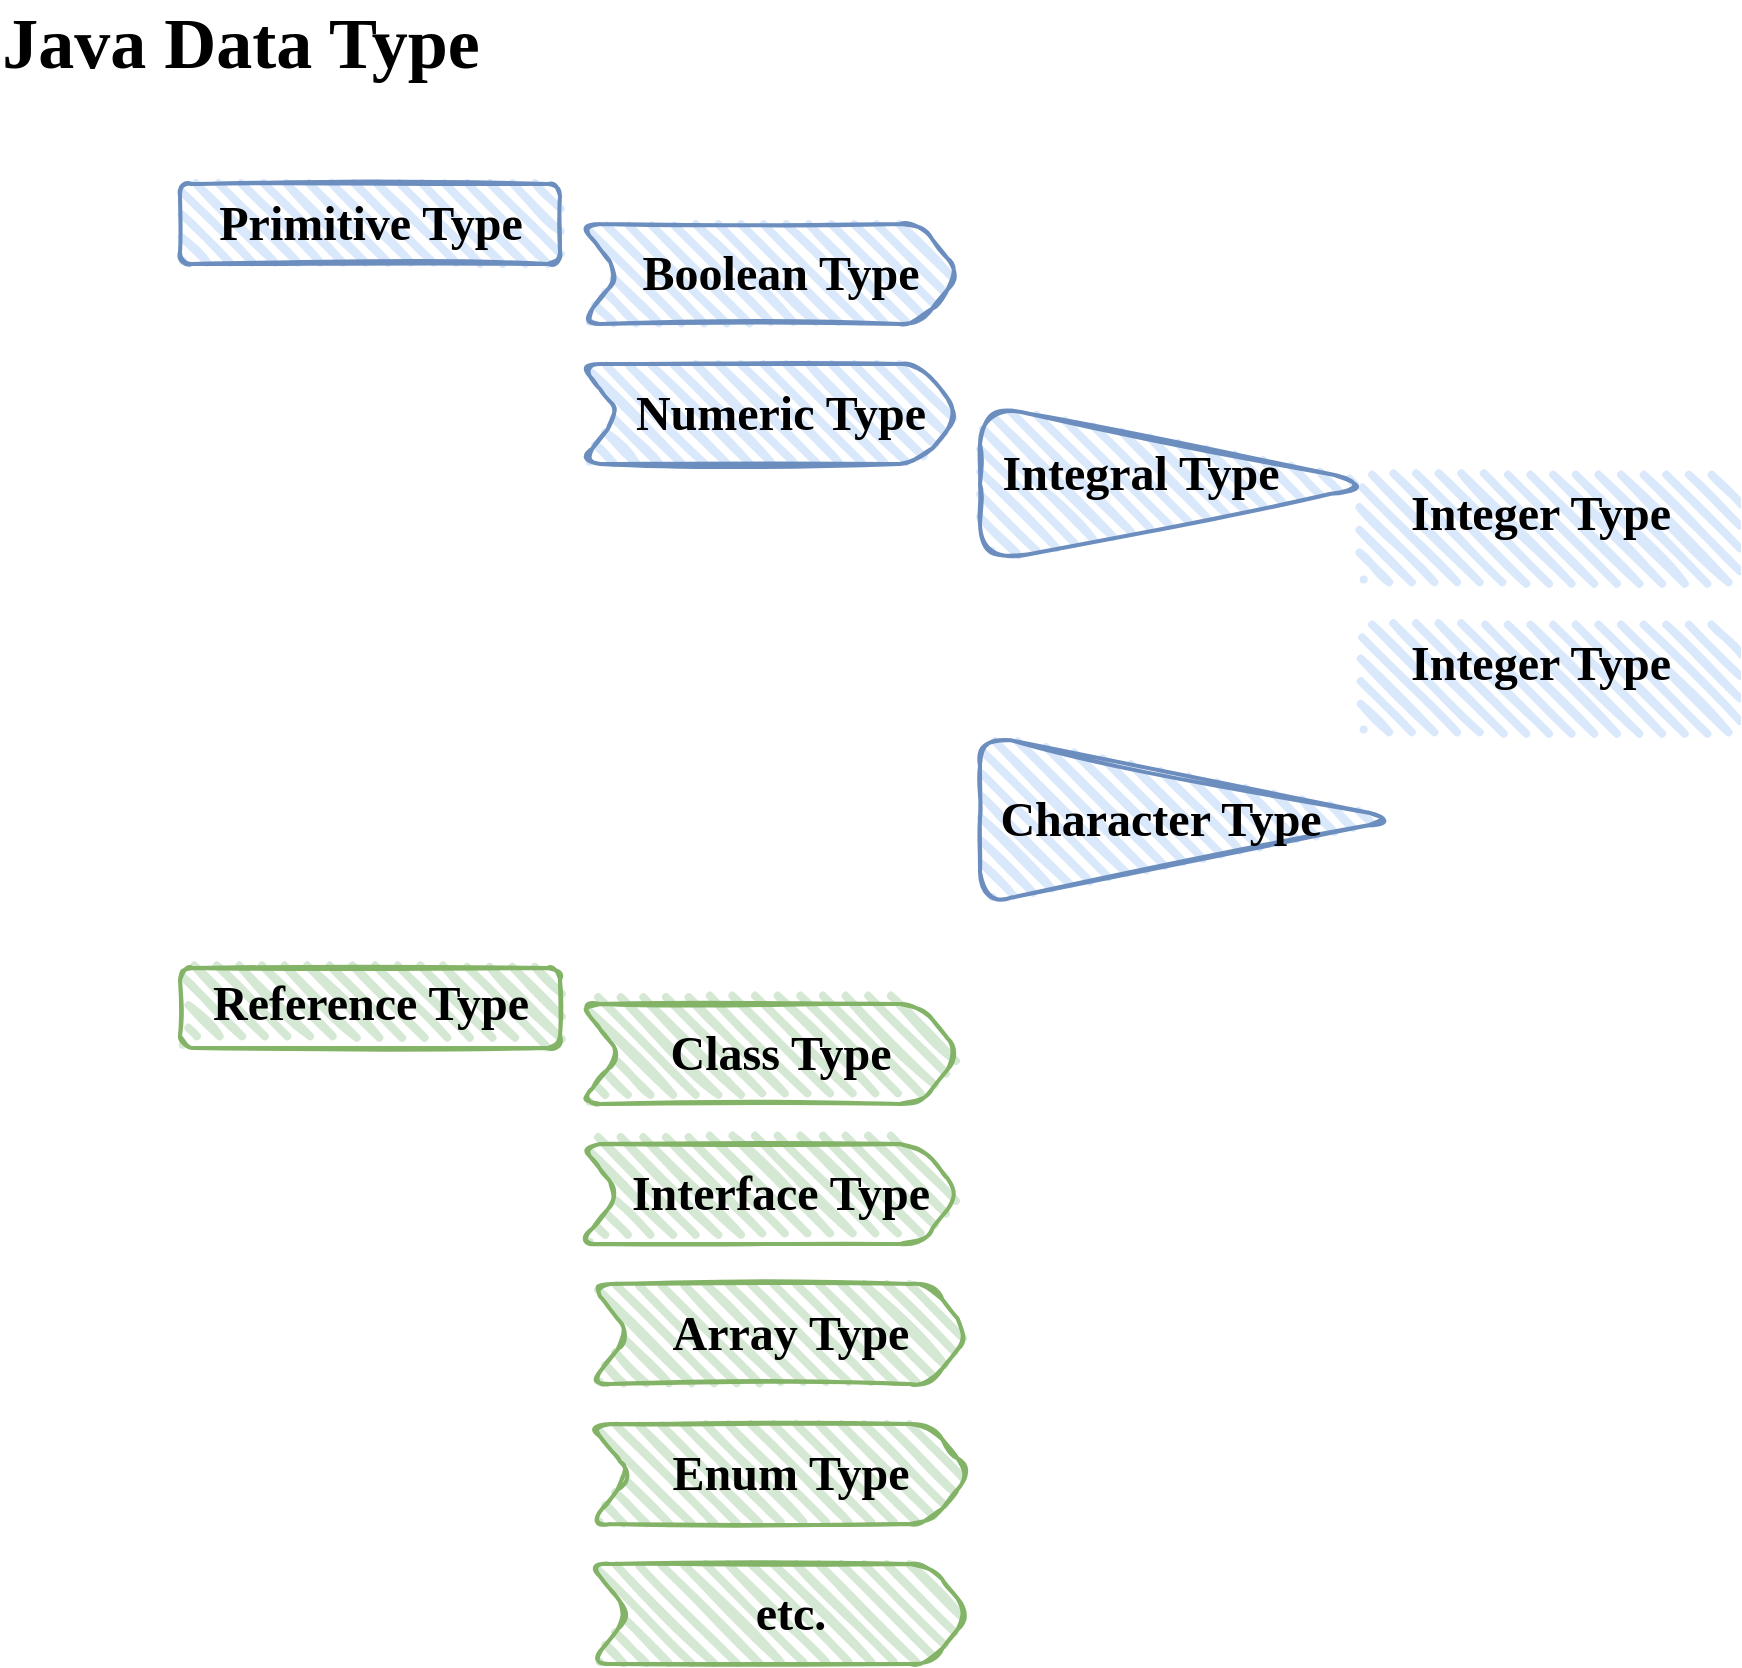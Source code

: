 <mxfile version="13.9.9" type="github">
  <diagram name="Page-1" id="90a13364-a465-7bf4-72fc-28e22215d7a0">
    <mxGraphModel dx="5084" dy="2146" grid="1" gridSize="10" guides="1" tooltips="1" connect="1" arrows="1" fold="1" page="1" pageScale="1.5" pageWidth="1169" pageHeight="826" background="#ffffff" math="0" shadow="0">
      <root>
        <mxCell id="0" style=";html=1;" />
        <mxCell id="1" style=";html=1;" parent="0" />
        <mxCell id="_4PwrZp85UG_kl4T7lwq-34" value="" style="whiteSpace=wrap;html=1;rounded=1;strokeWidth=2;fillColor=#dae8fc;sketch=1;fillWeight=4;hachureGap=8;hachureAngle=45;strokeColor=none;" vertex="1" parent="1">
          <mxGeometry x="-2010" y="-305" width="190" height="55" as="geometry" />
        </mxCell>
        <mxCell id="_4PwrZp85UG_kl4T7lwq-1" value="&lt;font face=&quot;Comic Sans MS&quot;&gt;&lt;font style=&quot;font-size: 36px&quot;&gt;Java Data Type&lt;/font&gt;&lt;br&gt;&lt;/font&gt;" style="text;strokeColor=none;fillColor=none;html=1;fontSize=24;fontStyle=1;verticalAlign=middle;align=center;" vertex="1" parent="1">
          <mxGeometry x="-2620" y="-540" width="100" height="40" as="geometry" />
        </mxCell>
        <mxCell id="_4PwrZp85UG_kl4T7lwq-5" value="" style="rounded=1;whiteSpace=wrap;html=1;strokeWidth=2;fillWeight=4;hachureGap=8;hachureAngle=45;fillColor=#dae8fc;sketch=1;strokeColor=#6c8ebf;" vertex="1" parent="1">
          <mxGeometry x="-2600" y="-450" width="190" height="40" as="geometry" />
        </mxCell>
        <mxCell id="_4PwrZp85UG_kl4T7lwq-6" value="&lt;font face=&quot;Comic Sans MS&quot;&gt;Primitive Type&lt;br&gt;&lt;/font&gt;" style="text;strokeColor=none;fillColor=none;html=1;fontSize=24;fontStyle=1;verticalAlign=middle;align=center;" vertex="1" parent="1">
          <mxGeometry x="-2555" y="-450" width="100" height="40" as="geometry" />
        </mxCell>
        <mxCell id="_4PwrZp85UG_kl4T7lwq-9" value="" style="rounded=1;whiteSpace=wrap;html=1;strokeWidth=2;fillWeight=4;hachureGap=8;hachureAngle=45;fillColor=#d5e8d4;sketch=1;strokeColor=#82b366;" vertex="1" parent="1">
          <mxGeometry x="-2600" y="-58" width="190" height="40" as="geometry" />
        </mxCell>
        <mxCell id="_4PwrZp85UG_kl4T7lwq-10" value="&lt;font face=&quot;Comic Sans MS&quot;&gt;Reference Type&lt;br&gt;&lt;/font&gt;" style="text;strokeColor=none;fillColor=none;html=1;fontSize=24;fontStyle=1;verticalAlign=middle;align=center;" vertex="1" parent="1">
          <mxGeometry x="-2555" y="-60" width="100" height="40" as="geometry" />
        </mxCell>
        <mxCell id="_4PwrZp85UG_kl4T7lwq-19" value="" style="shape=step;perimeter=stepPerimeter;whiteSpace=wrap;html=1;fixedSize=1;rounded=1;strokeColor=#6c8ebf;strokeWidth=2;fillColor=#dae8fc;sketch=1;fillWeight=4;hachureGap=8;hachureAngle=45;" vertex="1" parent="1">
          <mxGeometry x="-2400" y="-430" width="190" height="50" as="geometry" />
        </mxCell>
        <mxCell id="_4PwrZp85UG_kl4T7lwq-22" value="" style="shape=step;perimeter=stepPerimeter;whiteSpace=wrap;html=1;fixedSize=1;rounded=1;strokeColor=#6c8ebf;strokeWidth=2;fillColor=#dae8fc;sketch=1;fillWeight=4;hachureGap=8;hachureAngle=45;" vertex="1" parent="1">
          <mxGeometry x="-2400" y="-360" width="190" height="50" as="geometry" />
        </mxCell>
        <mxCell id="_4PwrZp85UG_kl4T7lwq-23" value="&lt;font face=&quot;Comic Sans MS&quot;&gt;Boolean Type&lt;br&gt;&lt;/font&gt;" style="text;strokeColor=none;fillColor=none;html=1;fontSize=24;fontStyle=1;verticalAlign=middle;align=center;" vertex="1" parent="1">
          <mxGeometry x="-2350" y="-425" width="100" height="40" as="geometry" />
        </mxCell>
        <mxCell id="_4PwrZp85UG_kl4T7lwq-24" value="&lt;font face=&quot;Comic Sans MS&quot;&gt;Numeric Type&lt;br&gt;&lt;/font&gt;" style="text;strokeColor=none;fillColor=none;html=1;fontSize=24;fontStyle=1;verticalAlign=middle;align=center;" vertex="1" parent="1">
          <mxGeometry x="-2350" y="-355" width="100" height="40" as="geometry" />
        </mxCell>
        <mxCell id="_4PwrZp85UG_kl4T7lwq-25" value="" style="triangle;whiteSpace=wrap;html=1;rounded=1;strokeColor=#6c8ebf;strokeWidth=2;fillColor=#dae8fc;sketch=1;fillWeight=4;hachureGap=8;hachureAngle=45;arcSize=50;" vertex="1" parent="1">
          <mxGeometry x="-2200" y="-340" width="200" height="80" as="geometry" />
        </mxCell>
        <mxCell id="_4PwrZp85UG_kl4T7lwq-27" value="&lt;font face=&quot;Comic Sans MS&quot;&gt;Integral Type&lt;br&gt;&lt;/font&gt;" style="text;strokeColor=none;fillColor=none;html=1;fontSize=24;fontStyle=1;verticalAlign=middle;align=center;" vertex="1" parent="1">
          <mxGeometry x="-2170" y="-325" width="100" height="40" as="geometry" />
        </mxCell>
        <mxCell id="_4PwrZp85UG_kl4T7lwq-28" value="" style="triangle;whiteSpace=wrap;html=1;rounded=1;strokeColor=#6c8ebf;strokeWidth=2;fillColor=#dae8fc;sketch=1;fillWeight=4;hachureGap=8;hachureAngle=45;arcSize=32;" vertex="1" parent="1">
          <mxGeometry x="-2200" y="-175" width="210" height="85" as="geometry" />
        </mxCell>
        <mxCell id="_4PwrZp85UG_kl4T7lwq-29" value="&lt;font face=&quot;Comic Sans MS&quot;&gt;Character Type&lt;br&gt;&lt;/font&gt;" style="text;strokeColor=none;fillColor=none;html=1;fontSize=24;fontStyle=1;verticalAlign=middle;align=center;" vertex="1" parent="1">
          <mxGeometry x="-2160" y="-152.5" width="100" height="40" as="geometry" />
        </mxCell>
        <mxCell id="_4PwrZp85UG_kl4T7lwq-32" value="&lt;font face=&quot;Comic Sans MS&quot;&gt;Integer Type&lt;br&gt;&lt;/font&gt;" style="text;strokeColor=none;fillColor=none;html=1;fontSize=24;fontStyle=1;verticalAlign=middle;align=center;" vertex="1" parent="1">
          <mxGeometry x="-1970" y="-305" width="100" height="40" as="geometry" />
        </mxCell>
        <mxCell id="_4PwrZp85UG_kl4T7lwq-36" value="" style="whiteSpace=wrap;html=1;rounded=1;strokeWidth=2;fillColor=#dae8fc;sketch=1;fillWeight=4;hachureGap=8;hachureAngle=45;strokeColor=none;" vertex="1" parent="1">
          <mxGeometry x="-2010" y="-230" width="190" height="55" as="geometry" />
        </mxCell>
        <mxCell id="_4PwrZp85UG_kl4T7lwq-37" value="&lt;font face=&quot;Comic Sans MS&quot;&gt;Integer Type&lt;br&gt;&lt;/font&gt;" style="text;strokeColor=none;fillColor=none;html=1;fontSize=24;fontStyle=1;verticalAlign=middle;align=center;" vertex="1" parent="1">
          <mxGeometry x="-1970" y="-230" width="100" height="40" as="geometry" />
        </mxCell>
        <mxCell id="_4PwrZp85UG_kl4T7lwq-38" value="" style="shape=step;perimeter=stepPerimeter;whiteSpace=wrap;html=1;fixedSize=1;rounded=1;strokeColor=#82b366;strokeWidth=2;fillColor=#d5e8d4;sketch=1;fillWeight=4;hachureGap=8;hachureAngle=45;" vertex="1" parent="1">
          <mxGeometry x="-2400" y="-40" width="190" height="50" as="geometry" />
        </mxCell>
        <mxCell id="_4PwrZp85UG_kl4T7lwq-39" value="" style="shape=step;perimeter=stepPerimeter;whiteSpace=wrap;html=1;fixedSize=1;rounded=1;strokeColor=#82b366;strokeWidth=2;fillColor=#d5e8d4;sketch=1;fillWeight=4;hachureGap=8;hachureAngle=45;" vertex="1" parent="1">
          <mxGeometry x="-2400" y="30" width="190" height="50" as="geometry" />
        </mxCell>
        <mxCell id="_4PwrZp85UG_kl4T7lwq-40" value="&lt;font face=&quot;Comic Sans MS&quot;&gt;Class Type&lt;br&gt;&lt;/font&gt;" style="text;strokeColor=none;fillColor=none;html=1;fontSize=24;fontStyle=1;verticalAlign=middle;align=center;" vertex="1" parent="1">
          <mxGeometry x="-2350" y="-35" width="100" height="40" as="geometry" />
        </mxCell>
        <mxCell id="_4PwrZp85UG_kl4T7lwq-41" value="&lt;font face=&quot;Comic Sans MS&quot;&gt;Interface Type&lt;br&gt;&lt;/font&gt;" style="text;strokeColor=none;fillColor=none;html=1;fontSize=24;fontStyle=1;verticalAlign=middle;align=center;" vertex="1" parent="1">
          <mxGeometry x="-2350" y="35" width="100" height="40" as="geometry" />
        </mxCell>
        <mxCell id="_4PwrZp85UG_kl4T7lwq-42" value="" style="shape=step;perimeter=stepPerimeter;whiteSpace=wrap;html=1;fixedSize=1;rounded=1;strokeColor=#82b366;strokeWidth=2;fillColor=#d5e8d4;sketch=1;fillWeight=4;hachureGap=8;hachureAngle=45;" vertex="1" parent="1">
          <mxGeometry x="-2395" y="100" width="190" height="50" as="geometry" />
        </mxCell>
        <mxCell id="_4PwrZp85UG_kl4T7lwq-43" value="" style="shape=step;perimeter=stepPerimeter;whiteSpace=wrap;html=1;fixedSize=1;rounded=1;strokeColor=#82b366;strokeWidth=2;fillColor=#d5e8d4;sketch=1;fillWeight=4;hachureGap=8;hachureAngle=45;" vertex="1" parent="1">
          <mxGeometry x="-2395" y="170" width="190" height="50" as="geometry" />
        </mxCell>
        <mxCell id="_4PwrZp85UG_kl4T7lwq-44" value="&lt;font face=&quot;Comic Sans MS&quot;&gt;Array Type&lt;br&gt;&lt;/font&gt;" style="text;strokeColor=none;fillColor=none;html=1;fontSize=24;fontStyle=1;verticalAlign=middle;align=center;" vertex="1" parent="1">
          <mxGeometry x="-2345" y="105" width="100" height="40" as="geometry" />
        </mxCell>
        <mxCell id="_4PwrZp85UG_kl4T7lwq-45" value="&lt;font face=&quot;Comic Sans MS&quot;&gt;Enum Type&lt;br&gt;&lt;/font&gt;" style="text;strokeColor=none;fillColor=none;html=1;fontSize=24;fontStyle=1;verticalAlign=middle;align=center;" vertex="1" parent="1">
          <mxGeometry x="-2345" y="175" width="100" height="40" as="geometry" />
        </mxCell>
        <mxCell id="_4PwrZp85UG_kl4T7lwq-46" value="" style="shape=step;perimeter=stepPerimeter;whiteSpace=wrap;html=1;fixedSize=1;rounded=1;strokeColor=#82b366;strokeWidth=2;fillColor=#d5e8d4;sketch=1;fillWeight=4;hachureGap=8;hachureAngle=45;" vertex="1" parent="1">
          <mxGeometry x="-2395" y="240" width="190" height="50" as="geometry" />
        </mxCell>
        <mxCell id="_4PwrZp85UG_kl4T7lwq-47" value="&lt;font face=&quot;Comic Sans MS&quot;&gt;etc.&lt;br&gt;&lt;/font&gt;" style="text;strokeColor=none;fillColor=none;html=1;fontSize=24;fontStyle=1;verticalAlign=middle;align=center;" vertex="1" parent="1">
          <mxGeometry x="-2345" y="245" width="100" height="40" as="geometry" />
        </mxCell>
      </root>
    </mxGraphModel>
  </diagram>
</mxfile>
